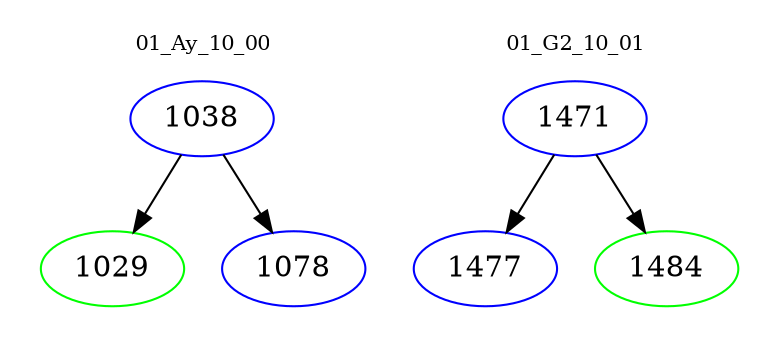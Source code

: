 digraph{
subgraph cluster_0 {
color = white
label = "01_Ay_10_00";
fontsize=10;
T0_1038 [label="1038", color="blue"]
T0_1038 -> T0_1029 [color="black"]
T0_1029 [label="1029", color="green"]
T0_1038 -> T0_1078 [color="black"]
T0_1078 [label="1078", color="blue"]
}
subgraph cluster_1 {
color = white
label = "01_G2_10_01";
fontsize=10;
T1_1471 [label="1471", color="blue"]
T1_1471 -> T1_1477 [color="black"]
T1_1477 [label="1477", color="blue"]
T1_1471 -> T1_1484 [color="black"]
T1_1484 [label="1484", color="green"]
}
}
